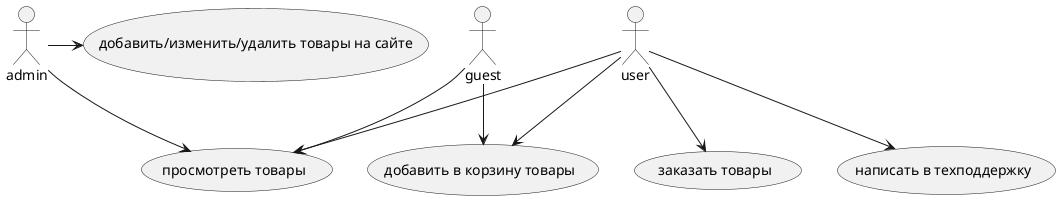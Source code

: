 @startuml
actor guest
actor user
actor admin

user --> (просмотреть товары)
user --> (добавить в корзину товары)
user --> (заказать товары)
user --> (написать в техподдержку)

guest --> (просмотреть товары)
guest --> (добавить в корзину товары)

admin ->(добавить/изменить/удалить товары на сайте)
admin --> (просмотреть товары)

@enduml
